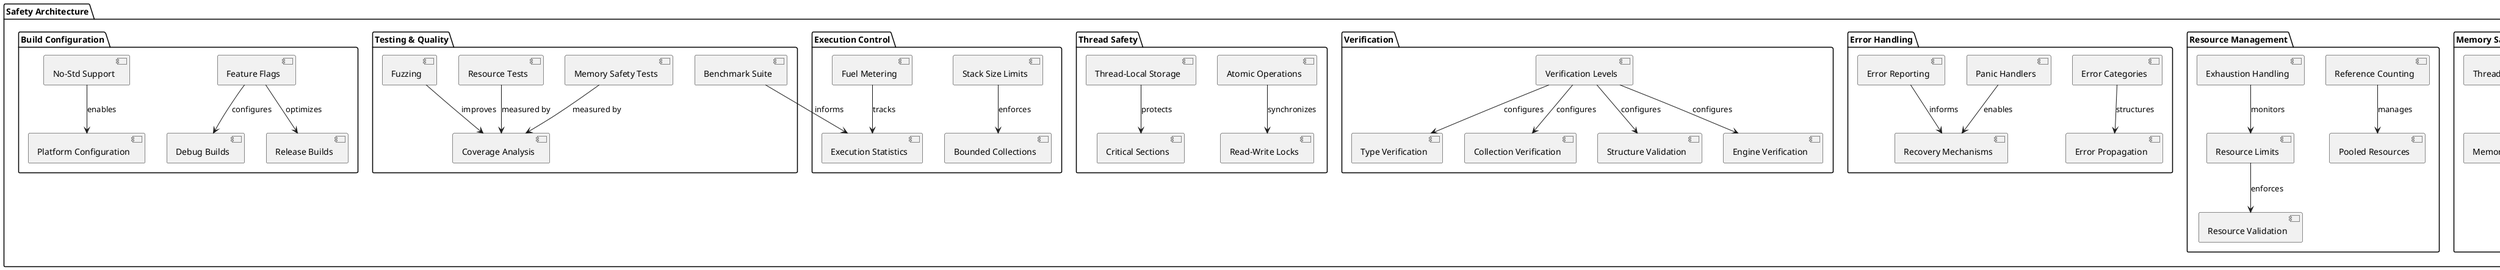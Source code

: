 @startuml

package "Safety Architecture" {
  package "Memory Safety" {
    [Bounds Checking] as BoundsCheck
    [Safe Slices] as SafeSlice
    [Memory Hooks] as MemHooks
    [Memory Validation] as MemValidation
    [Thread Safety] as ThreadSafety
    
    BoundsCheck --> SafeSlice : enables
    MemValidation --> BoundsCheck : verifies
    ThreadSafety --> MemHooks : synchronized
  }
  
  package "Resource Management" {
    [Resource Limits] as ResLimits
    [Resource Validation] as ResValid
    [Reference Counting] as RefCount
    [Pooled Resources] as ResPool
    [Exhaustion Handling] as ExhaustHandle
    
    ResLimits --> ResValid : enforces
    RefCount --> ResPool : manages
    ExhaustHandle --> ResLimits : monitors
  }
  
  package "Execution Control" {
    [Fuel Metering] as Fuel
    [Stack Size Limits] as StackLimit
    [Bounded Collections] as BoundedColl
    [Execution Statistics] as ExecStats
    
    Fuel --> ExecStats : tracks
    StackLimit --> BoundedColl : enforces
  }
  
  package "Error Handling" {
    [Error Categories] as ErrCat
    [Error Propagation] as ErrProp
    [Panic Handlers] as PanicHandle
    [Recovery Mechanisms] as Recovery
    [Error Reporting] as ErrReport
    
    ErrCat --> ErrProp : structures
    PanicHandle --> Recovery : enables
    ErrReport --> Recovery : informs
  }
  
  package "Verification" {
    [Verification Levels] as VerifyLevel
    [Type Verification] as TypeVerify
    [Collection Verification] as CollVerify
    [Structure Validation] as StructValid
    [Engine Verification] as EngineVerify
    
    VerifyLevel --> TypeVerify : configures
    VerifyLevel --> CollVerify : configures
    VerifyLevel --> StructValid : configures
    VerifyLevel --> EngineVerify : configures
  }
  
  package "Thread Safety" {
    [Atomic Operations] as AtomicOps
    [Read-Write Locks] as RWLock
    [Thread-Local Storage] as ThreadLocal
    [Critical Sections] as CritSection
    
    AtomicOps --> RWLock : synchronizes
    ThreadLocal --> CritSection : protects
  }
  
  package "Testing & Quality" {
    [Memory Safety Tests] as MemTest
    [Resource Tests] as ResTest
    [Fuzzing] as Fuzz
    [Coverage Analysis] as Coverage
    [Benchmark Suite] as Bench
    
    MemTest --> Coverage : measured by
    ResTest --> Coverage : measured by
    Fuzz --> Coverage : improves
    Bench --> ExecStats : informs
  }
  
  package "Build Configuration" {
    [Feature Flags] as FeatureFlag
    [Debug Builds] as DebugBuild
    [Release Builds] as ReleaseBuild
    [No-Std Support] as NoStd
    [Platform Configuration] as PlatformConfig
    
    FeatureFlag --> DebugBuild : configures
    FeatureFlag --> ReleaseBuild : optimizes
    NoStd --> PlatformConfig : enables
  }
}

@enduml 